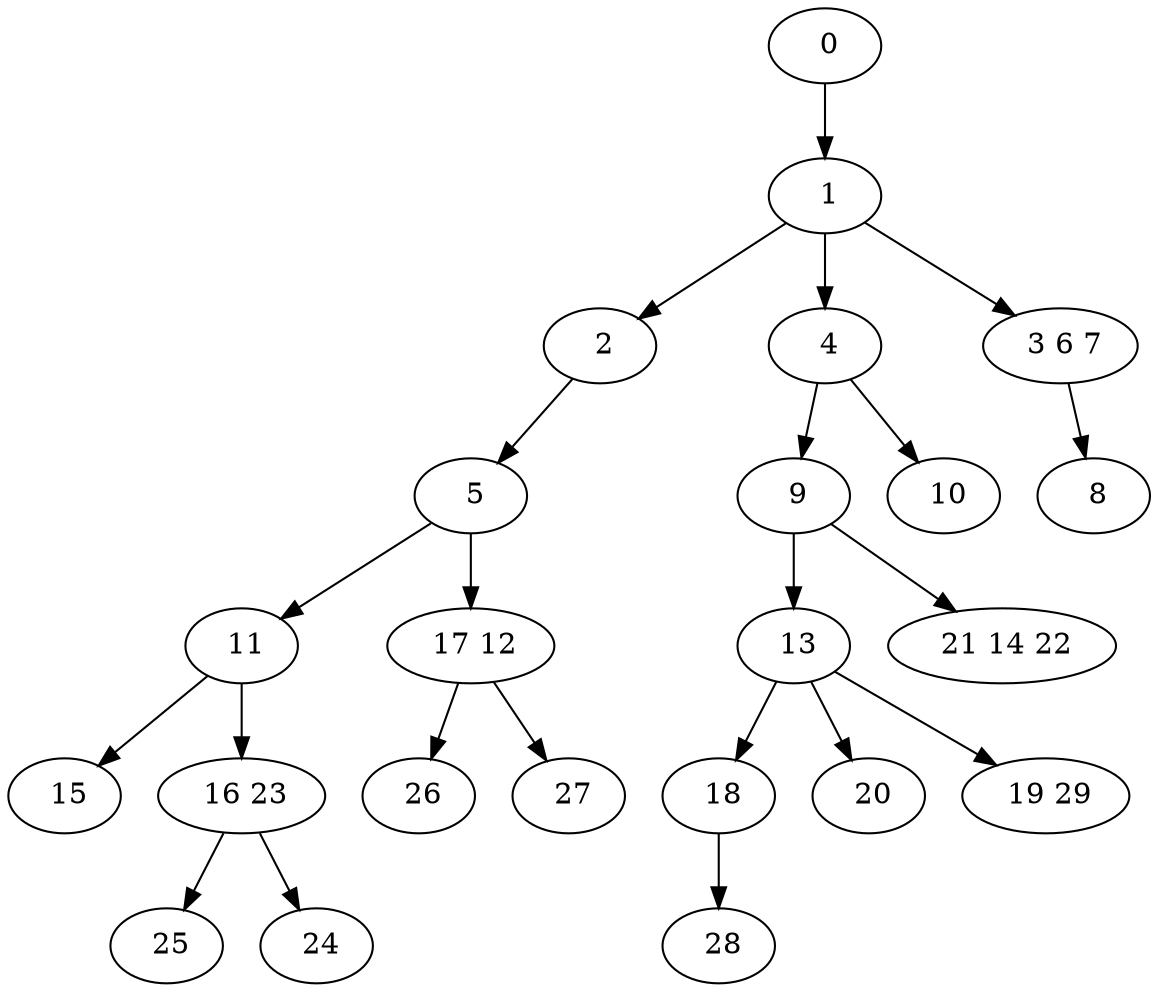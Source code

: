 digraph mytree {
" 0" -> " 1";
" 1" -> " 2";
" 1" -> " 4";
" 1" -> " 3 6 7";
" 2" -> " 5";
" 4" -> " 9";
" 4" -> " 10";
" 3 6 7" -> " 8";
" 9" -> " 13";
" 9" -> " 21 14 22";
" 10";
" 5" -> " 11";
" 5" -> " 17 12";
" 11" -> " 15";
" 11" -> " 16 23";
" 17 12" -> " 26";
" 17 12" -> " 27";
" 13" -> " 18";
" 13" -> " 20";
" 13" -> " 19 29";
" 21 14 22";
" 15";
" 16 23" -> " 25";
" 16 23" -> " 24";
" 18" -> " 28";
" 20";
" 28";
" 25";
" 24";
" 26";
" 27";
" 8";
" 19 29";
}
